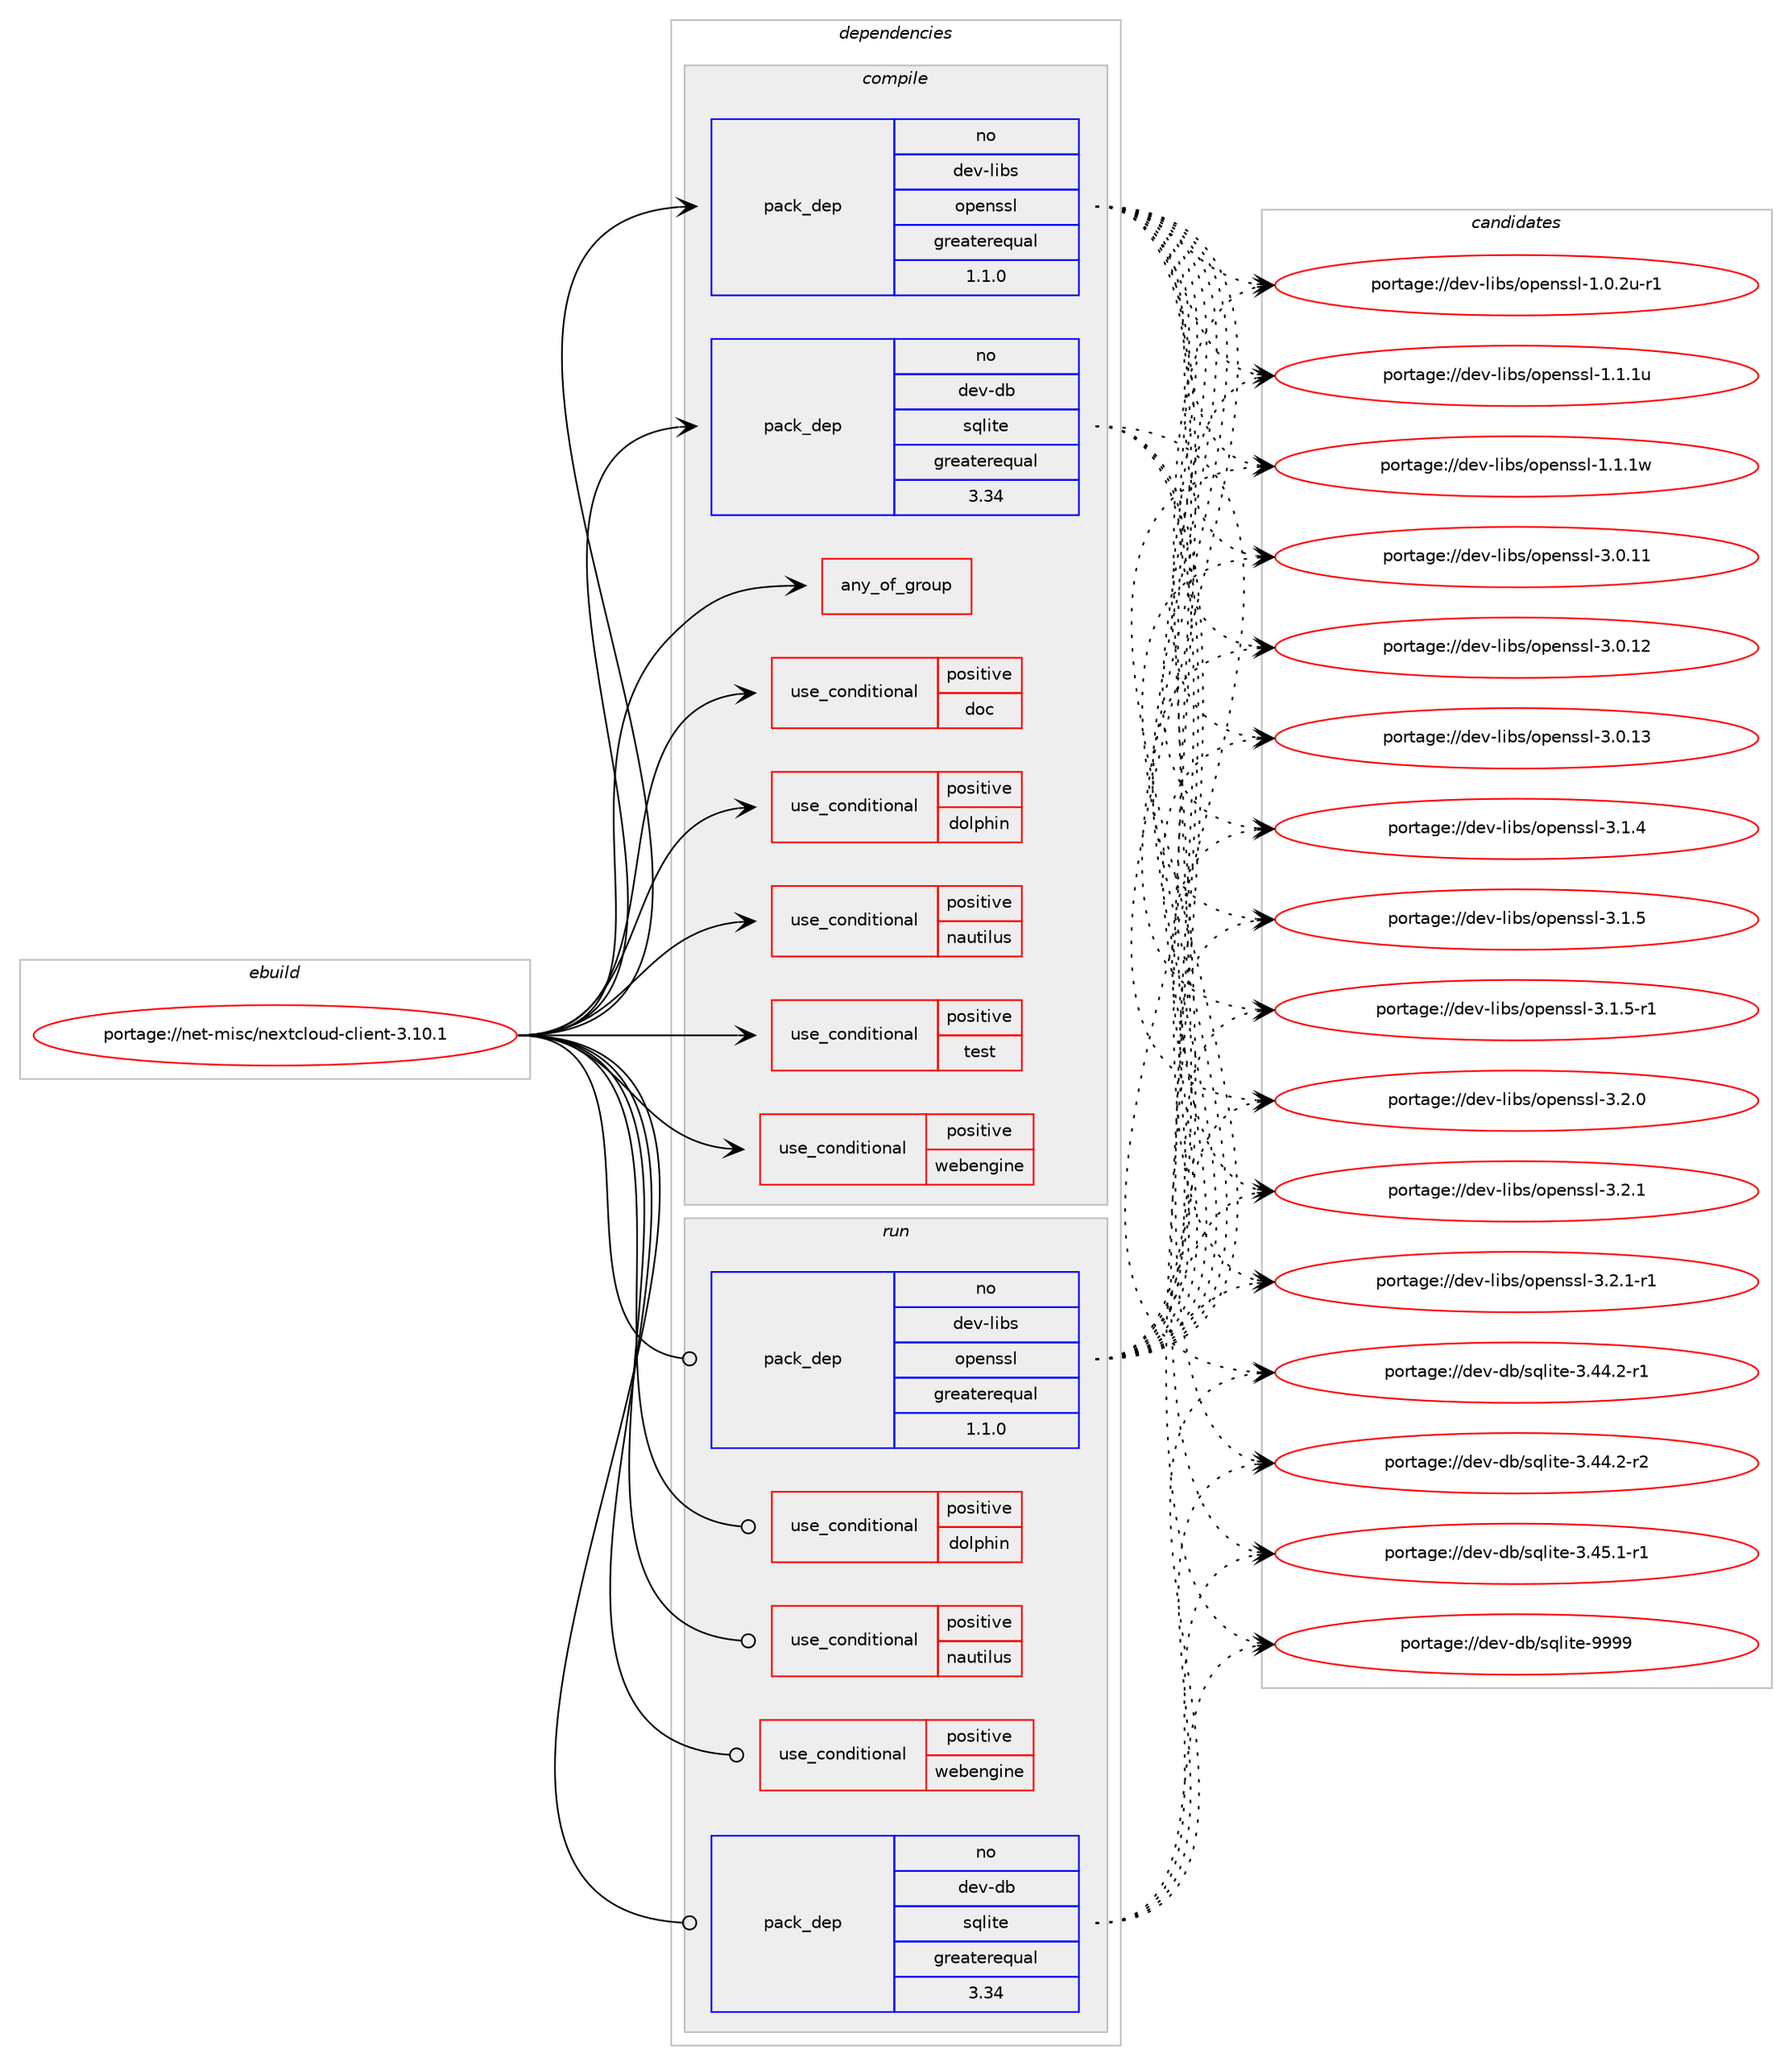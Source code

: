 digraph prolog {

# *************
# Graph options
# *************

newrank=true;
concentrate=true;
compound=true;
graph [rankdir=LR,fontname=Helvetica,fontsize=10,ranksep=1.5];#, ranksep=2.5, nodesep=0.2];
edge  [arrowhead=vee];
node  [fontname=Helvetica,fontsize=10];

# **********
# The ebuild
# **********

subgraph cluster_leftcol {
color=gray;
rank=same;
label=<<i>ebuild</i>>;
id [label="portage://net-misc/nextcloud-client-3.10.1", color=red, width=4, href="../net-misc/nextcloud-client-3.10.1.svg"];
}

# ****************
# The dependencies
# ****************

subgraph cluster_midcol {
color=gray;
label=<<i>dependencies</i>>;
subgraph cluster_compile {
fillcolor="#eeeeee";
style=filled;
label=<<i>compile</i>>;
subgraph any73 {
dependency8281 [label=<<TABLE BORDER="0" CELLBORDER="1" CELLSPACING="0" CELLPADDING="4"><TR><TD CELLPADDING="10">any_of_group</TD></TR></TABLE>>, shape=none, color=red];# *** BEGIN UNKNOWN DEPENDENCY TYPE (TODO) ***
# dependency8281 -> package_dependency(portage://net-misc/nextcloud-client-3.10.1,install,no,gnome-base,librsvg,none,[,,],[],[])
# *** END UNKNOWN DEPENDENCY TYPE (TODO) ***

# *** BEGIN UNKNOWN DEPENDENCY TYPE (TODO) ***
# dependency8281 -> package_dependency(portage://net-misc/nextcloud-client-3.10.1,install,no,media-gfx,inkscape,none,[,,],[],[])
# *** END UNKNOWN DEPENDENCY TYPE (TODO) ***

}
id:e -> dependency8281:w [weight=20,style="solid",arrowhead="vee"];
subgraph cond5583 {
dependency8282 [label=<<TABLE BORDER="0" CELLBORDER="1" CELLSPACING="0" CELLPADDING="4"><TR><TD ROWSPAN="3" CELLPADDING="10">use_conditional</TD></TR><TR><TD>positive</TD></TR><TR><TD>doc</TD></TR></TABLE>>, shape=none, color=red];
# *** BEGIN UNKNOWN DEPENDENCY TYPE (TODO) ***
# dependency8282 -> package_dependency(portage://net-misc/nextcloud-client-3.10.1,install,no,dev-python,sphinx,none,[,,],[],[])
# *** END UNKNOWN DEPENDENCY TYPE (TODO) ***

# *** BEGIN UNKNOWN DEPENDENCY TYPE (TODO) ***
# dependency8282 -> package_dependency(portage://net-misc/nextcloud-client-3.10.1,install,no,dev-tex,latexmk,none,[,,],[],[])
# *** END UNKNOWN DEPENDENCY TYPE (TODO) ***

# *** BEGIN UNKNOWN DEPENDENCY TYPE (TODO) ***
# dependency8282 -> package_dependency(portage://net-misc/nextcloud-client-3.10.1,install,no,dev-texlive,texlive-latexextra,none,[,,],[],[])
# *** END UNKNOWN DEPENDENCY TYPE (TODO) ***

# *** BEGIN UNKNOWN DEPENDENCY TYPE (TODO) ***
# dependency8282 -> package_dependency(portage://net-misc/nextcloud-client-3.10.1,install,no,virtual,latex-base,none,[,,],[],[])
# *** END UNKNOWN DEPENDENCY TYPE (TODO) ***

}
id:e -> dependency8282:w [weight=20,style="solid",arrowhead="vee"];
subgraph cond5584 {
dependency8283 [label=<<TABLE BORDER="0" CELLBORDER="1" CELLSPACING="0" CELLPADDING="4"><TR><TD ROWSPAN="3" CELLPADDING="10">use_conditional</TD></TR><TR><TD>positive</TD></TR><TR><TD>dolphin</TD></TR></TABLE>>, shape=none, color=red];
# *** BEGIN UNKNOWN DEPENDENCY TYPE (TODO) ***
# dependency8283 -> package_dependency(portage://net-misc/nextcloud-client-3.10.1,install,no,kde-frameworks,kcoreaddons,none,[,,],[slot(5)],[])
# *** END UNKNOWN DEPENDENCY TYPE (TODO) ***

# *** BEGIN UNKNOWN DEPENDENCY TYPE (TODO) ***
# dependency8283 -> package_dependency(portage://net-misc/nextcloud-client-3.10.1,install,no,kde-frameworks,kio,none,[,,],[slot(5)],[])
# *** END UNKNOWN DEPENDENCY TYPE (TODO) ***

}
id:e -> dependency8283:w [weight=20,style="solid",arrowhead="vee"];
subgraph cond5585 {
dependency8284 [label=<<TABLE BORDER="0" CELLBORDER="1" CELLSPACING="0" CELLPADDING="4"><TR><TD ROWSPAN="3" CELLPADDING="10">use_conditional</TD></TR><TR><TD>positive</TD></TR><TR><TD>nautilus</TD></TR></TABLE>>, shape=none, color=red];
# *** BEGIN UNKNOWN DEPENDENCY TYPE (TODO) ***
# dependency8284 -> package_dependency(portage://net-misc/nextcloud-client-3.10.1,install,no,dev-python,nautilus-python,none,[,,],[],[])
# *** END UNKNOWN DEPENDENCY TYPE (TODO) ***

}
id:e -> dependency8284:w [weight=20,style="solid",arrowhead="vee"];
subgraph cond5586 {
dependency8285 [label=<<TABLE BORDER="0" CELLBORDER="1" CELLSPACING="0" CELLPADDING="4"><TR><TD ROWSPAN="3" CELLPADDING="10">use_conditional</TD></TR><TR><TD>positive</TD></TR><TR><TD>test</TD></TR></TABLE>>, shape=none, color=red];
# *** BEGIN UNKNOWN DEPENDENCY TYPE (TODO) ***
# dependency8285 -> package_dependency(portage://net-misc/nextcloud-client-3.10.1,install,no,dev-qt,qttest,none,[,,],[slot(5)],[])
# *** END UNKNOWN DEPENDENCY TYPE (TODO) ***

# *** BEGIN UNKNOWN DEPENDENCY TYPE (TODO) ***
# dependency8285 -> package_dependency(portage://net-misc/nextcloud-client-3.10.1,install,no,dev-util,cmocka,none,[,,],[],[])
# *** END UNKNOWN DEPENDENCY TYPE (TODO) ***

}
id:e -> dependency8285:w [weight=20,style="solid",arrowhead="vee"];
subgraph cond5587 {
dependency8286 [label=<<TABLE BORDER="0" CELLBORDER="1" CELLSPACING="0" CELLPADDING="4"><TR><TD ROWSPAN="3" CELLPADDING="10">use_conditional</TD></TR><TR><TD>positive</TD></TR><TR><TD>webengine</TD></TR></TABLE>>, shape=none, color=red];
# *** BEGIN UNKNOWN DEPENDENCY TYPE (TODO) ***
# dependency8286 -> package_dependency(portage://net-misc/nextcloud-client-3.10.1,install,no,dev-qt,qtwebengine,none,[,,],[slot(5)],[use(enable(widgets),none)])
# *** END UNKNOWN DEPENDENCY TYPE (TODO) ***

}
id:e -> dependency8286:w [weight=20,style="solid",arrowhead="vee"];
subgraph pack2626 {
dependency8287 [label=<<TABLE BORDER="0" CELLBORDER="1" CELLSPACING="0" CELLPADDING="4" WIDTH="220"><TR><TD ROWSPAN="6" CELLPADDING="30">pack_dep</TD></TR><TR><TD WIDTH="110">no</TD></TR><TR><TD>dev-db</TD></TR><TR><TD>sqlite</TD></TR><TR><TD>greaterequal</TD></TR><TR><TD>3.34</TD></TR></TABLE>>, shape=none, color=blue];
}
id:e -> dependency8287:w [weight=20,style="solid",arrowhead="vee"];
subgraph pack2627 {
dependency8288 [label=<<TABLE BORDER="0" CELLBORDER="1" CELLSPACING="0" CELLPADDING="4" WIDTH="220"><TR><TD ROWSPAN="6" CELLPADDING="30">pack_dep</TD></TR><TR><TD WIDTH="110">no</TD></TR><TR><TD>dev-libs</TD></TR><TR><TD>openssl</TD></TR><TR><TD>greaterequal</TD></TR><TR><TD>1.1.0</TD></TR></TABLE>>, shape=none, color=blue];
}
id:e -> dependency8288:w [weight=20,style="solid",arrowhead="vee"];
# *** BEGIN UNKNOWN DEPENDENCY TYPE (TODO) ***
# id -> package_dependency(portage://net-misc/nextcloud-client-3.10.1,install,no,dev-libs,qtkeychain,none,[,,],any_same_slot,[use(enable(qt5),positive)])
# *** END UNKNOWN DEPENDENCY TYPE (TODO) ***

# *** BEGIN UNKNOWN DEPENDENCY TYPE (TODO) ***
# id -> package_dependency(portage://net-misc/nextcloud-client-3.10.1,install,no,dev-qt,qtconcurrent,none,[,,],[slot(5)],[])
# *** END UNKNOWN DEPENDENCY TYPE (TODO) ***

# *** BEGIN UNKNOWN DEPENDENCY TYPE (TODO) ***
# id -> package_dependency(portage://net-misc/nextcloud-client-3.10.1,install,no,dev-qt,qtcore,none,[,,],[slot(5)],[])
# *** END UNKNOWN DEPENDENCY TYPE (TODO) ***

# *** BEGIN UNKNOWN DEPENDENCY TYPE (TODO) ***
# id -> package_dependency(portage://net-misc/nextcloud-client-3.10.1,install,no,dev-qt,qtdbus,none,[,,],[slot(5)],[])
# *** END UNKNOWN DEPENDENCY TYPE (TODO) ***

# *** BEGIN UNKNOWN DEPENDENCY TYPE (TODO) ***
# id -> package_dependency(portage://net-misc/nextcloud-client-3.10.1,install,no,dev-qt,qtdeclarative,none,[,,],[slot(5)],[])
# *** END UNKNOWN DEPENDENCY TYPE (TODO) ***

# *** BEGIN UNKNOWN DEPENDENCY TYPE (TODO) ***
# id -> package_dependency(portage://net-misc/nextcloud-client-3.10.1,install,no,dev-qt,qtgui,none,[,,],[slot(5),equal],[])
# *** END UNKNOWN DEPENDENCY TYPE (TODO) ***

# *** BEGIN UNKNOWN DEPENDENCY TYPE (TODO) ***
# id -> package_dependency(portage://net-misc/nextcloud-client-3.10.1,install,no,dev-qt,qtnetwork,none,[,,],[slot(5)],[use(enable(ssl),none)])
# *** END UNKNOWN DEPENDENCY TYPE (TODO) ***

# *** BEGIN UNKNOWN DEPENDENCY TYPE (TODO) ***
# id -> package_dependency(portage://net-misc/nextcloud-client-3.10.1,install,no,dev-qt,qtquickcontrols2,none,[,,],[slot(5)],[])
# *** END UNKNOWN DEPENDENCY TYPE (TODO) ***

# *** BEGIN UNKNOWN DEPENDENCY TYPE (TODO) ***
# id -> package_dependency(portage://net-misc/nextcloud-client-3.10.1,install,no,dev-qt,qtsvg,none,[,,],[slot(5)],[])
# *** END UNKNOWN DEPENDENCY TYPE (TODO) ***

# *** BEGIN UNKNOWN DEPENDENCY TYPE (TODO) ***
# id -> package_dependency(portage://net-misc/nextcloud-client-3.10.1,install,no,dev-qt,qtwebsockets,none,[,,],[slot(5)],[])
# *** END UNKNOWN DEPENDENCY TYPE (TODO) ***

# *** BEGIN UNKNOWN DEPENDENCY TYPE (TODO) ***
# id -> package_dependency(portage://net-misc/nextcloud-client-3.10.1,install,no,dev-qt,qtwidgets,none,[,,],[slot(5)],[])
# *** END UNKNOWN DEPENDENCY TYPE (TODO) ***

# *** BEGIN UNKNOWN DEPENDENCY TYPE (TODO) ***
# id -> package_dependency(portage://net-misc/nextcloud-client-3.10.1,install,no,dev-qt,qtxml,none,[,,],[slot(5)],[])
# *** END UNKNOWN DEPENDENCY TYPE (TODO) ***

# *** BEGIN UNKNOWN DEPENDENCY TYPE (TODO) ***
# id -> package_dependency(portage://net-misc/nextcloud-client-3.10.1,install,no,kde-frameworks,karchive,none,[,,],[slot(5)],[])
# *** END UNKNOWN DEPENDENCY TYPE (TODO) ***

# *** BEGIN UNKNOWN DEPENDENCY TYPE (TODO) ***
# id -> package_dependency(portage://net-misc/nextcloud-client-3.10.1,install,no,net-libs,libcloudproviders,none,[,,],[],[])
# *** END UNKNOWN DEPENDENCY TYPE (TODO) ***

# *** BEGIN UNKNOWN DEPENDENCY TYPE (TODO) ***
# id -> package_dependency(portage://net-misc/nextcloud-client-3.10.1,install,no,sys-libs,zlib,none,[,,],[],[])
# *** END UNKNOWN DEPENDENCY TYPE (TODO) ***

}
subgraph cluster_compileandrun {
fillcolor="#eeeeee";
style=filled;
label=<<i>compile and run</i>>;
}
subgraph cluster_run {
fillcolor="#eeeeee";
style=filled;
label=<<i>run</i>>;
subgraph cond5588 {
dependency8289 [label=<<TABLE BORDER="0" CELLBORDER="1" CELLSPACING="0" CELLPADDING="4"><TR><TD ROWSPAN="3" CELLPADDING="10">use_conditional</TD></TR><TR><TD>positive</TD></TR><TR><TD>dolphin</TD></TR></TABLE>>, shape=none, color=red];
# *** BEGIN UNKNOWN DEPENDENCY TYPE (TODO) ***
# dependency8289 -> package_dependency(portage://net-misc/nextcloud-client-3.10.1,run,no,kde-frameworks,kcoreaddons,none,[,,],[slot(5)],[])
# *** END UNKNOWN DEPENDENCY TYPE (TODO) ***

# *** BEGIN UNKNOWN DEPENDENCY TYPE (TODO) ***
# dependency8289 -> package_dependency(portage://net-misc/nextcloud-client-3.10.1,run,no,kde-frameworks,kio,none,[,,],[slot(5)],[])
# *** END UNKNOWN DEPENDENCY TYPE (TODO) ***

}
id:e -> dependency8289:w [weight=20,style="solid",arrowhead="odot"];
subgraph cond5589 {
dependency8290 [label=<<TABLE BORDER="0" CELLBORDER="1" CELLSPACING="0" CELLPADDING="4"><TR><TD ROWSPAN="3" CELLPADDING="10">use_conditional</TD></TR><TR><TD>positive</TD></TR><TR><TD>nautilus</TD></TR></TABLE>>, shape=none, color=red];
# *** BEGIN UNKNOWN DEPENDENCY TYPE (TODO) ***
# dependency8290 -> package_dependency(portage://net-misc/nextcloud-client-3.10.1,run,no,dev-python,nautilus-python,none,[,,],[],[])
# *** END UNKNOWN DEPENDENCY TYPE (TODO) ***

}
id:e -> dependency8290:w [weight=20,style="solid",arrowhead="odot"];
subgraph cond5590 {
dependency8291 [label=<<TABLE BORDER="0" CELLBORDER="1" CELLSPACING="0" CELLPADDING="4"><TR><TD ROWSPAN="3" CELLPADDING="10">use_conditional</TD></TR><TR><TD>positive</TD></TR><TR><TD>webengine</TD></TR></TABLE>>, shape=none, color=red];
# *** BEGIN UNKNOWN DEPENDENCY TYPE (TODO) ***
# dependency8291 -> package_dependency(portage://net-misc/nextcloud-client-3.10.1,run,no,dev-qt,qtwebengine,none,[,,],[slot(5)],[use(enable(widgets),none)])
# *** END UNKNOWN DEPENDENCY TYPE (TODO) ***

}
id:e -> dependency8291:w [weight=20,style="solid",arrowhead="odot"];
subgraph pack2628 {
dependency8292 [label=<<TABLE BORDER="0" CELLBORDER="1" CELLSPACING="0" CELLPADDING="4" WIDTH="220"><TR><TD ROWSPAN="6" CELLPADDING="30">pack_dep</TD></TR><TR><TD WIDTH="110">no</TD></TR><TR><TD>dev-db</TD></TR><TR><TD>sqlite</TD></TR><TR><TD>greaterequal</TD></TR><TR><TD>3.34</TD></TR></TABLE>>, shape=none, color=blue];
}
id:e -> dependency8292:w [weight=20,style="solid",arrowhead="odot"];
subgraph pack2629 {
dependency8293 [label=<<TABLE BORDER="0" CELLBORDER="1" CELLSPACING="0" CELLPADDING="4" WIDTH="220"><TR><TD ROWSPAN="6" CELLPADDING="30">pack_dep</TD></TR><TR><TD WIDTH="110">no</TD></TR><TR><TD>dev-libs</TD></TR><TR><TD>openssl</TD></TR><TR><TD>greaterequal</TD></TR><TR><TD>1.1.0</TD></TR></TABLE>>, shape=none, color=blue];
}
id:e -> dependency8293:w [weight=20,style="solid",arrowhead="odot"];
# *** BEGIN UNKNOWN DEPENDENCY TYPE (TODO) ***
# id -> package_dependency(portage://net-misc/nextcloud-client-3.10.1,run,no,dev-libs,qtkeychain,none,[,,],any_same_slot,[use(enable(qt5),positive)])
# *** END UNKNOWN DEPENDENCY TYPE (TODO) ***

# *** BEGIN UNKNOWN DEPENDENCY TYPE (TODO) ***
# id -> package_dependency(portage://net-misc/nextcloud-client-3.10.1,run,no,dev-qt,qtcore,none,[,,],[slot(5)],[])
# *** END UNKNOWN DEPENDENCY TYPE (TODO) ***

# *** BEGIN UNKNOWN DEPENDENCY TYPE (TODO) ***
# id -> package_dependency(portage://net-misc/nextcloud-client-3.10.1,run,no,dev-qt,qtdbus,none,[,,],[slot(5)],[])
# *** END UNKNOWN DEPENDENCY TYPE (TODO) ***

# *** BEGIN UNKNOWN DEPENDENCY TYPE (TODO) ***
# id -> package_dependency(portage://net-misc/nextcloud-client-3.10.1,run,no,dev-qt,qtdeclarative,none,[,,],[slot(5)],[])
# *** END UNKNOWN DEPENDENCY TYPE (TODO) ***

# *** BEGIN UNKNOWN DEPENDENCY TYPE (TODO) ***
# id -> package_dependency(portage://net-misc/nextcloud-client-3.10.1,run,no,dev-qt,qtgui,none,[,,],[slot(5),equal],[])
# *** END UNKNOWN DEPENDENCY TYPE (TODO) ***

# *** BEGIN UNKNOWN DEPENDENCY TYPE (TODO) ***
# id -> package_dependency(portage://net-misc/nextcloud-client-3.10.1,run,no,dev-qt,qtnetwork,none,[,,],[slot(5)],[use(enable(ssl),none)])
# *** END UNKNOWN DEPENDENCY TYPE (TODO) ***

# *** BEGIN UNKNOWN DEPENDENCY TYPE (TODO) ***
# id -> package_dependency(portage://net-misc/nextcloud-client-3.10.1,run,no,dev-qt,qtquickcontrols2,none,[,,],[slot(5)],[])
# *** END UNKNOWN DEPENDENCY TYPE (TODO) ***

# *** BEGIN UNKNOWN DEPENDENCY TYPE (TODO) ***
# id -> package_dependency(portage://net-misc/nextcloud-client-3.10.1,run,no,dev-qt,qtsvg,none,[,,],[slot(5)],[])
# *** END UNKNOWN DEPENDENCY TYPE (TODO) ***

# *** BEGIN UNKNOWN DEPENDENCY TYPE (TODO) ***
# id -> package_dependency(portage://net-misc/nextcloud-client-3.10.1,run,no,dev-qt,qtwebsockets,none,[,,],[slot(5)],[])
# *** END UNKNOWN DEPENDENCY TYPE (TODO) ***

# *** BEGIN UNKNOWN DEPENDENCY TYPE (TODO) ***
# id -> package_dependency(portage://net-misc/nextcloud-client-3.10.1,run,no,dev-qt,qtwidgets,none,[,,],[slot(5)],[])
# *** END UNKNOWN DEPENDENCY TYPE (TODO) ***

# *** BEGIN UNKNOWN DEPENDENCY TYPE (TODO) ***
# id -> package_dependency(portage://net-misc/nextcloud-client-3.10.1,run,no,kde-frameworks,karchive,none,[,,],[slot(5)],[])
# *** END UNKNOWN DEPENDENCY TYPE (TODO) ***

# *** BEGIN UNKNOWN DEPENDENCY TYPE (TODO) ***
# id -> package_dependency(portage://net-misc/nextcloud-client-3.10.1,run,no,net-libs,libcloudproviders,none,[,,],[],[])
# *** END UNKNOWN DEPENDENCY TYPE (TODO) ***

# *** BEGIN UNKNOWN DEPENDENCY TYPE (TODO) ***
# id -> package_dependency(portage://net-misc/nextcloud-client-3.10.1,run,no,sys-libs,zlib,none,[,,],[],[])
# *** END UNKNOWN DEPENDENCY TYPE (TODO) ***

}
}

# **************
# The candidates
# **************

subgraph cluster_choices {
rank=same;
color=gray;
label=<<i>candidates</i>>;

subgraph choice2626 {
color=black;
nodesep=1;
choice100101118451009847115113108105116101455146525246504511449 [label="portage://dev-db/sqlite-3.44.2-r1", color=red, width=4,href="../dev-db/sqlite-3.44.2-r1.svg"];
choice100101118451009847115113108105116101455146525246504511450 [label="portage://dev-db/sqlite-3.44.2-r2", color=red, width=4,href="../dev-db/sqlite-3.44.2-r2.svg"];
choice100101118451009847115113108105116101455146525346494511449 [label="portage://dev-db/sqlite-3.45.1-r1", color=red, width=4,href="../dev-db/sqlite-3.45.1-r1.svg"];
choice1001011184510098471151131081051161014557575757 [label="portage://dev-db/sqlite-9999", color=red, width=4,href="../dev-db/sqlite-9999.svg"];
dependency8287:e -> choice100101118451009847115113108105116101455146525246504511449:w [style=dotted,weight="100"];
dependency8287:e -> choice100101118451009847115113108105116101455146525246504511450:w [style=dotted,weight="100"];
dependency8287:e -> choice100101118451009847115113108105116101455146525346494511449:w [style=dotted,weight="100"];
dependency8287:e -> choice1001011184510098471151131081051161014557575757:w [style=dotted,weight="100"];
}
subgraph choice2627 {
color=black;
nodesep=1;
choice1001011184510810598115471111121011101151151084549464846501174511449 [label="portage://dev-libs/openssl-1.0.2u-r1", color=red, width=4,href="../dev-libs/openssl-1.0.2u-r1.svg"];
choice100101118451081059811547111112101110115115108454946494649117 [label="portage://dev-libs/openssl-1.1.1u", color=red, width=4,href="../dev-libs/openssl-1.1.1u.svg"];
choice100101118451081059811547111112101110115115108454946494649119 [label="portage://dev-libs/openssl-1.1.1w", color=red, width=4,href="../dev-libs/openssl-1.1.1w.svg"];
choice10010111845108105981154711111210111011511510845514648464949 [label="portage://dev-libs/openssl-3.0.11", color=red, width=4,href="../dev-libs/openssl-3.0.11.svg"];
choice10010111845108105981154711111210111011511510845514648464950 [label="portage://dev-libs/openssl-3.0.12", color=red, width=4,href="../dev-libs/openssl-3.0.12.svg"];
choice10010111845108105981154711111210111011511510845514648464951 [label="portage://dev-libs/openssl-3.0.13", color=red, width=4,href="../dev-libs/openssl-3.0.13.svg"];
choice100101118451081059811547111112101110115115108455146494652 [label="portage://dev-libs/openssl-3.1.4", color=red, width=4,href="../dev-libs/openssl-3.1.4.svg"];
choice100101118451081059811547111112101110115115108455146494653 [label="portage://dev-libs/openssl-3.1.5", color=red, width=4,href="../dev-libs/openssl-3.1.5.svg"];
choice1001011184510810598115471111121011101151151084551464946534511449 [label="portage://dev-libs/openssl-3.1.5-r1", color=red, width=4,href="../dev-libs/openssl-3.1.5-r1.svg"];
choice100101118451081059811547111112101110115115108455146504648 [label="portage://dev-libs/openssl-3.2.0", color=red, width=4,href="../dev-libs/openssl-3.2.0.svg"];
choice100101118451081059811547111112101110115115108455146504649 [label="portage://dev-libs/openssl-3.2.1", color=red, width=4,href="../dev-libs/openssl-3.2.1.svg"];
choice1001011184510810598115471111121011101151151084551465046494511449 [label="portage://dev-libs/openssl-3.2.1-r1", color=red, width=4,href="../dev-libs/openssl-3.2.1-r1.svg"];
dependency8288:e -> choice1001011184510810598115471111121011101151151084549464846501174511449:w [style=dotted,weight="100"];
dependency8288:e -> choice100101118451081059811547111112101110115115108454946494649117:w [style=dotted,weight="100"];
dependency8288:e -> choice100101118451081059811547111112101110115115108454946494649119:w [style=dotted,weight="100"];
dependency8288:e -> choice10010111845108105981154711111210111011511510845514648464949:w [style=dotted,weight="100"];
dependency8288:e -> choice10010111845108105981154711111210111011511510845514648464950:w [style=dotted,weight="100"];
dependency8288:e -> choice10010111845108105981154711111210111011511510845514648464951:w [style=dotted,weight="100"];
dependency8288:e -> choice100101118451081059811547111112101110115115108455146494652:w [style=dotted,weight="100"];
dependency8288:e -> choice100101118451081059811547111112101110115115108455146494653:w [style=dotted,weight="100"];
dependency8288:e -> choice1001011184510810598115471111121011101151151084551464946534511449:w [style=dotted,weight="100"];
dependency8288:e -> choice100101118451081059811547111112101110115115108455146504648:w [style=dotted,weight="100"];
dependency8288:e -> choice100101118451081059811547111112101110115115108455146504649:w [style=dotted,weight="100"];
dependency8288:e -> choice1001011184510810598115471111121011101151151084551465046494511449:w [style=dotted,weight="100"];
}
subgraph choice2628 {
color=black;
nodesep=1;
choice100101118451009847115113108105116101455146525246504511449 [label="portage://dev-db/sqlite-3.44.2-r1", color=red, width=4,href="../dev-db/sqlite-3.44.2-r1.svg"];
choice100101118451009847115113108105116101455146525246504511450 [label="portage://dev-db/sqlite-3.44.2-r2", color=red, width=4,href="../dev-db/sqlite-3.44.2-r2.svg"];
choice100101118451009847115113108105116101455146525346494511449 [label="portage://dev-db/sqlite-3.45.1-r1", color=red, width=4,href="../dev-db/sqlite-3.45.1-r1.svg"];
choice1001011184510098471151131081051161014557575757 [label="portage://dev-db/sqlite-9999", color=red, width=4,href="../dev-db/sqlite-9999.svg"];
dependency8292:e -> choice100101118451009847115113108105116101455146525246504511449:w [style=dotted,weight="100"];
dependency8292:e -> choice100101118451009847115113108105116101455146525246504511450:w [style=dotted,weight="100"];
dependency8292:e -> choice100101118451009847115113108105116101455146525346494511449:w [style=dotted,weight="100"];
dependency8292:e -> choice1001011184510098471151131081051161014557575757:w [style=dotted,weight="100"];
}
subgraph choice2629 {
color=black;
nodesep=1;
choice1001011184510810598115471111121011101151151084549464846501174511449 [label="portage://dev-libs/openssl-1.0.2u-r1", color=red, width=4,href="../dev-libs/openssl-1.0.2u-r1.svg"];
choice100101118451081059811547111112101110115115108454946494649117 [label="portage://dev-libs/openssl-1.1.1u", color=red, width=4,href="../dev-libs/openssl-1.1.1u.svg"];
choice100101118451081059811547111112101110115115108454946494649119 [label="portage://dev-libs/openssl-1.1.1w", color=red, width=4,href="../dev-libs/openssl-1.1.1w.svg"];
choice10010111845108105981154711111210111011511510845514648464949 [label="portage://dev-libs/openssl-3.0.11", color=red, width=4,href="../dev-libs/openssl-3.0.11.svg"];
choice10010111845108105981154711111210111011511510845514648464950 [label="portage://dev-libs/openssl-3.0.12", color=red, width=4,href="../dev-libs/openssl-3.0.12.svg"];
choice10010111845108105981154711111210111011511510845514648464951 [label="portage://dev-libs/openssl-3.0.13", color=red, width=4,href="../dev-libs/openssl-3.0.13.svg"];
choice100101118451081059811547111112101110115115108455146494652 [label="portage://dev-libs/openssl-3.1.4", color=red, width=4,href="../dev-libs/openssl-3.1.4.svg"];
choice100101118451081059811547111112101110115115108455146494653 [label="portage://dev-libs/openssl-3.1.5", color=red, width=4,href="../dev-libs/openssl-3.1.5.svg"];
choice1001011184510810598115471111121011101151151084551464946534511449 [label="portage://dev-libs/openssl-3.1.5-r1", color=red, width=4,href="../dev-libs/openssl-3.1.5-r1.svg"];
choice100101118451081059811547111112101110115115108455146504648 [label="portage://dev-libs/openssl-3.2.0", color=red, width=4,href="../dev-libs/openssl-3.2.0.svg"];
choice100101118451081059811547111112101110115115108455146504649 [label="portage://dev-libs/openssl-3.2.1", color=red, width=4,href="../dev-libs/openssl-3.2.1.svg"];
choice1001011184510810598115471111121011101151151084551465046494511449 [label="portage://dev-libs/openssl-3.2.1-r1", color=red, width=4,href="../dev-libs/openssl-3.2.1-r1.svg"];
dependency8293:e -> choice1001011184510810598115471111121011101151151084549464846501174511449:w [style=dotted,weight="100"];
dependency8293:e -> choice100101118451081059811547111112101110115115108454946494649117:w [style=dotted,weight="100"];
dependency8293:e -> choice100101118451081059811547111112101110115115108454946494649119:w [style=dotted,weight="100"];
dependency8293:e -> choice10010111845108105981154711111210111011511510845514648464949:w [style=dotted,weight="100"];
dependency8293:e -> choice10010111845108105981154711111210111011511510845514648464950:w [style=dotted,weight="100"];
dependency8293:e -> choice10010111845108105981154711111210111011511510845514648464951:w [style=dotted,weight="100"];
dependency8293:e -> choice100101118451081059811547111112101110115115108455146494652:w [style=dotted,weight="100"];
dependency8293:e -> choice100101118451081059811547111112101110115115108455146494653:w [style=dotted,weight="100"];
dependency8293:e -> choice1001011184510810598115471111121011101151151084551464946534511449:w [style=dotted,weight="100"];
dependency8293:e -> choice100101118451081059811547111112101110115115108455146504648:w [style=dotted,weight="100"];
dependency8293:e -> choice100101118451081059811547111112101110115115108455146504649:w [style=dotted,weight="100"];
dependency8293:e -> choice1001011184510810598115471111121011101151151084551465046494511449:w [style=dotted,weight="100"];
}
}

}
